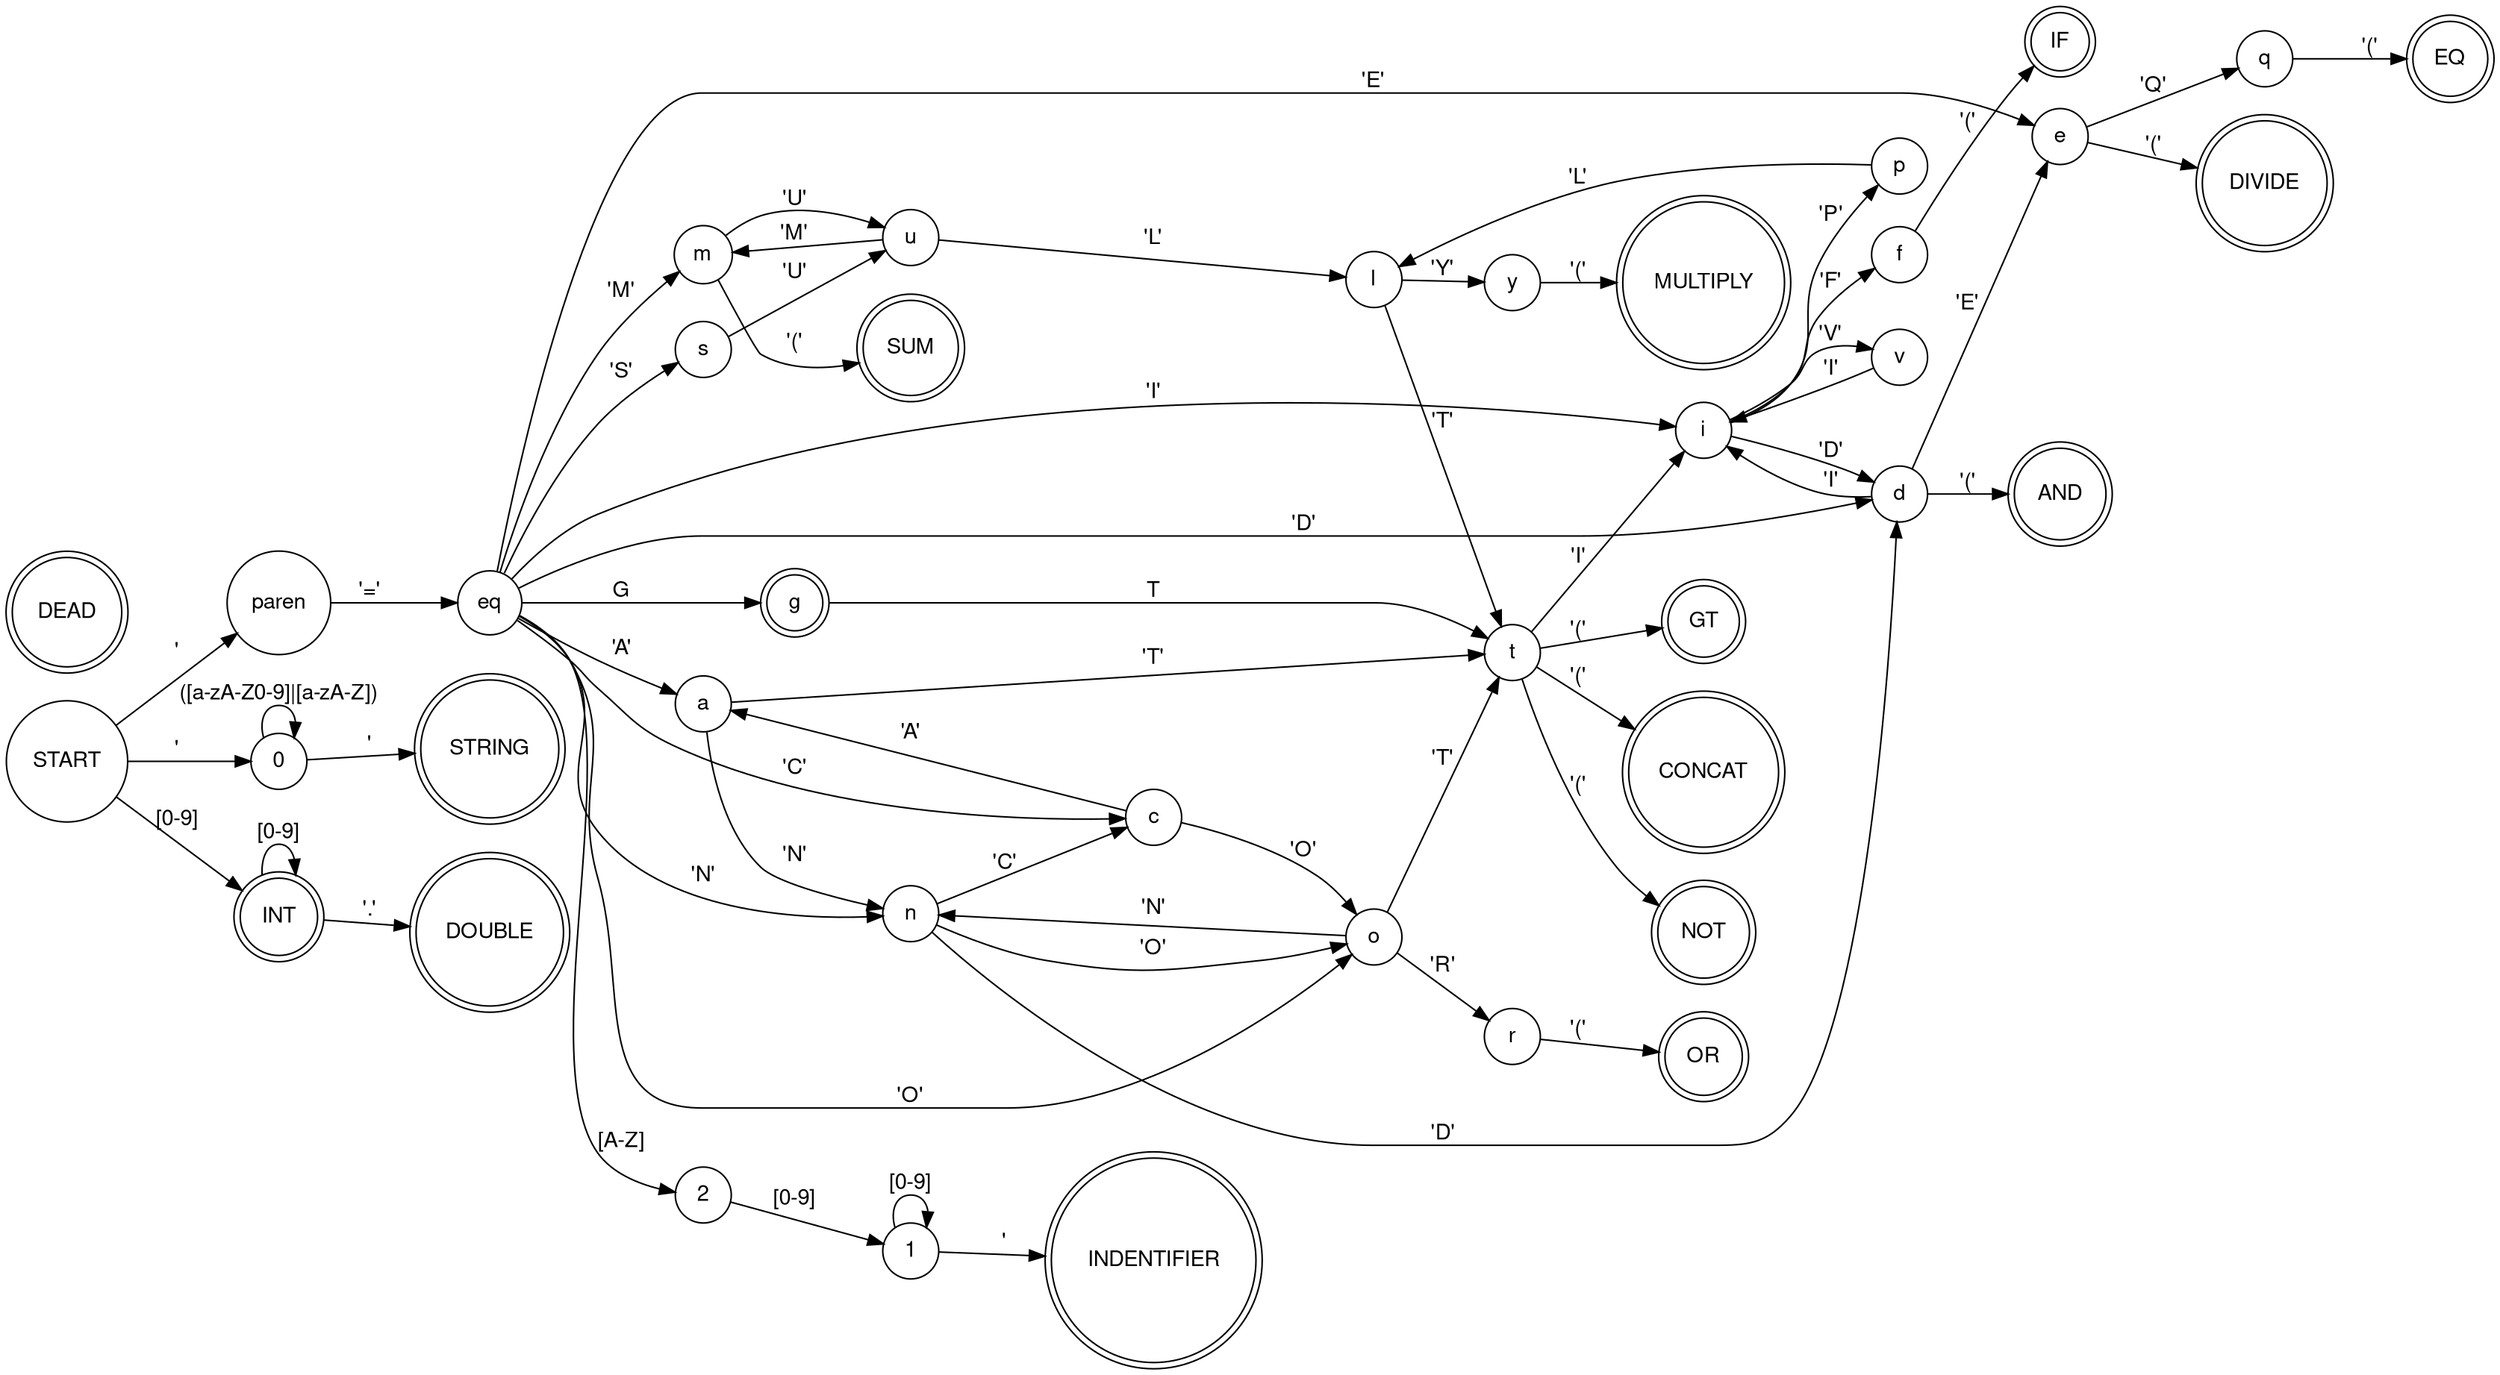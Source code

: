 digraph finite_state_machine {
	fontname="Helvetica,Arial,sans-serif"
	node [fontname="Helvetica,Arial,sans-serif"]
	edge [fontname="Helvetica,Arial,sans-serif"]
	rankdir=LR;
	node [shape = circle]; START m u l p eq s d i r f v e a n c m o t y e q paren 0 1 2;
	node [shape = doublecircle]; SUM, MULTIPLY, DIVIDE, AND, EQ, NOT, GT, OR, IF, CONCAT, INT, DOUBLE, STRING, INDENTIFIER, DEAD;

	START -> INT [label = "[0-9]"];

	INT -> INT [label = "[0-9]"];
	INT -> DOUBLE [label = "'.'"];

	START -> paren [label = "'"];
	eq -> e [label = "'E'"];
	e ->q [label = "'Q'"];
	q -> EQ [label = "'('"];

	eq -> i [label = "'I'"];
	i -> f [label = "'F'"];
	f->IF[label ="'('"];

	eq -> o [label = "'O'"];
	o -> r [label = "'R'"];
	r -> OR [label = "'('"];

	eq -> g [label = "G"];
	g -> t [label = "T"];
	t-> GT [label = "'('"];

	START -> 0 [label = "'"];
	0 ->0 [label = "([a-zA-Z0-9]|\[a-zA-Z])"];
	0 -> STRING [label = "'"];

	eq -> 2 [label = "[A-Z]"];
	2 -> 1 [label = "[0-9]"];
	1 -> 1 [label = "[0-9]"];
	1 -> INDENTIFIER [label = "'"];

	paren -> eq [label = "'='"]; 
	eq -> s [label = "'S'"];
	s -> u [label = "'U'"];
	u -> m [label = "'M'"];
	m -> SUM [label = "'('"];

	eq -> c [label = "'C'"];
	c -> o [label = "'O'"];
	o -> n [label = "'N'"];
	n -> c [label = "'C'"];
	c -> a [label = "'A'"];
	a -> t [label = "'T'"];
	t  -> CONCAT [label = "'('"];

	eq -> m [label = "'M'"];
	m -> u [label = "'U'"];
	u -> l [label = "'L'"];
	l -> t [label = "'T'"];
	t -> i [label = "'I'"];
	i -> p [label = "'P'"];
	p -> l [label = "'L'"];
	l -> y [label = "'Y'"];
	y -> MULTIPLY [label = "'('"];

	eq -> d [label = "'D'"];
	d -> i [label = "'I'"];
	i -> v [label = "'V'"];
	v -> i [label = "'I'"];
	i -> d [label = "'D'"];
	d -> e [label = "'E'"];
	e -> DIVIDE [label = "'('"];

	eq -> a [label = "'A'"];
	a -> n [label = "'N'"];
	n -> d [label = "'D'"];
	d -> AND [label = "'('"];

	eq -> n [label = "'N'"];
	n -> o [label = "'O'"];
	o -> t [label = "'T'"];
	t -> NOT [label = "'('"];

}